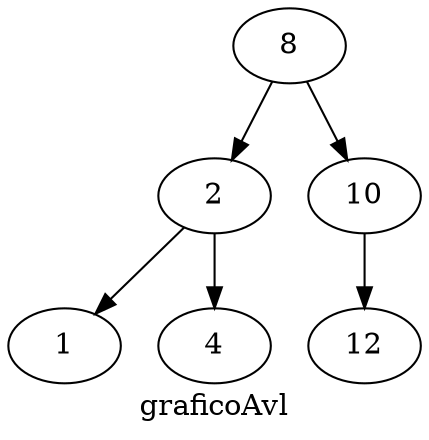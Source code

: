 digraph Avl {
	label= "graficoAvl";
	nodo8[label="8"]
	nodo2[label="2"]
	nodo1[label="1"]
	nodo4[label="4"]
	nodo10[label="10"]
	nodo12[label="12"]

	nodo2->nodo1
	nodo2->nodo4
	nodo10->nodo12
	nodo8->nodo2
	nodo8->nodo10

 }